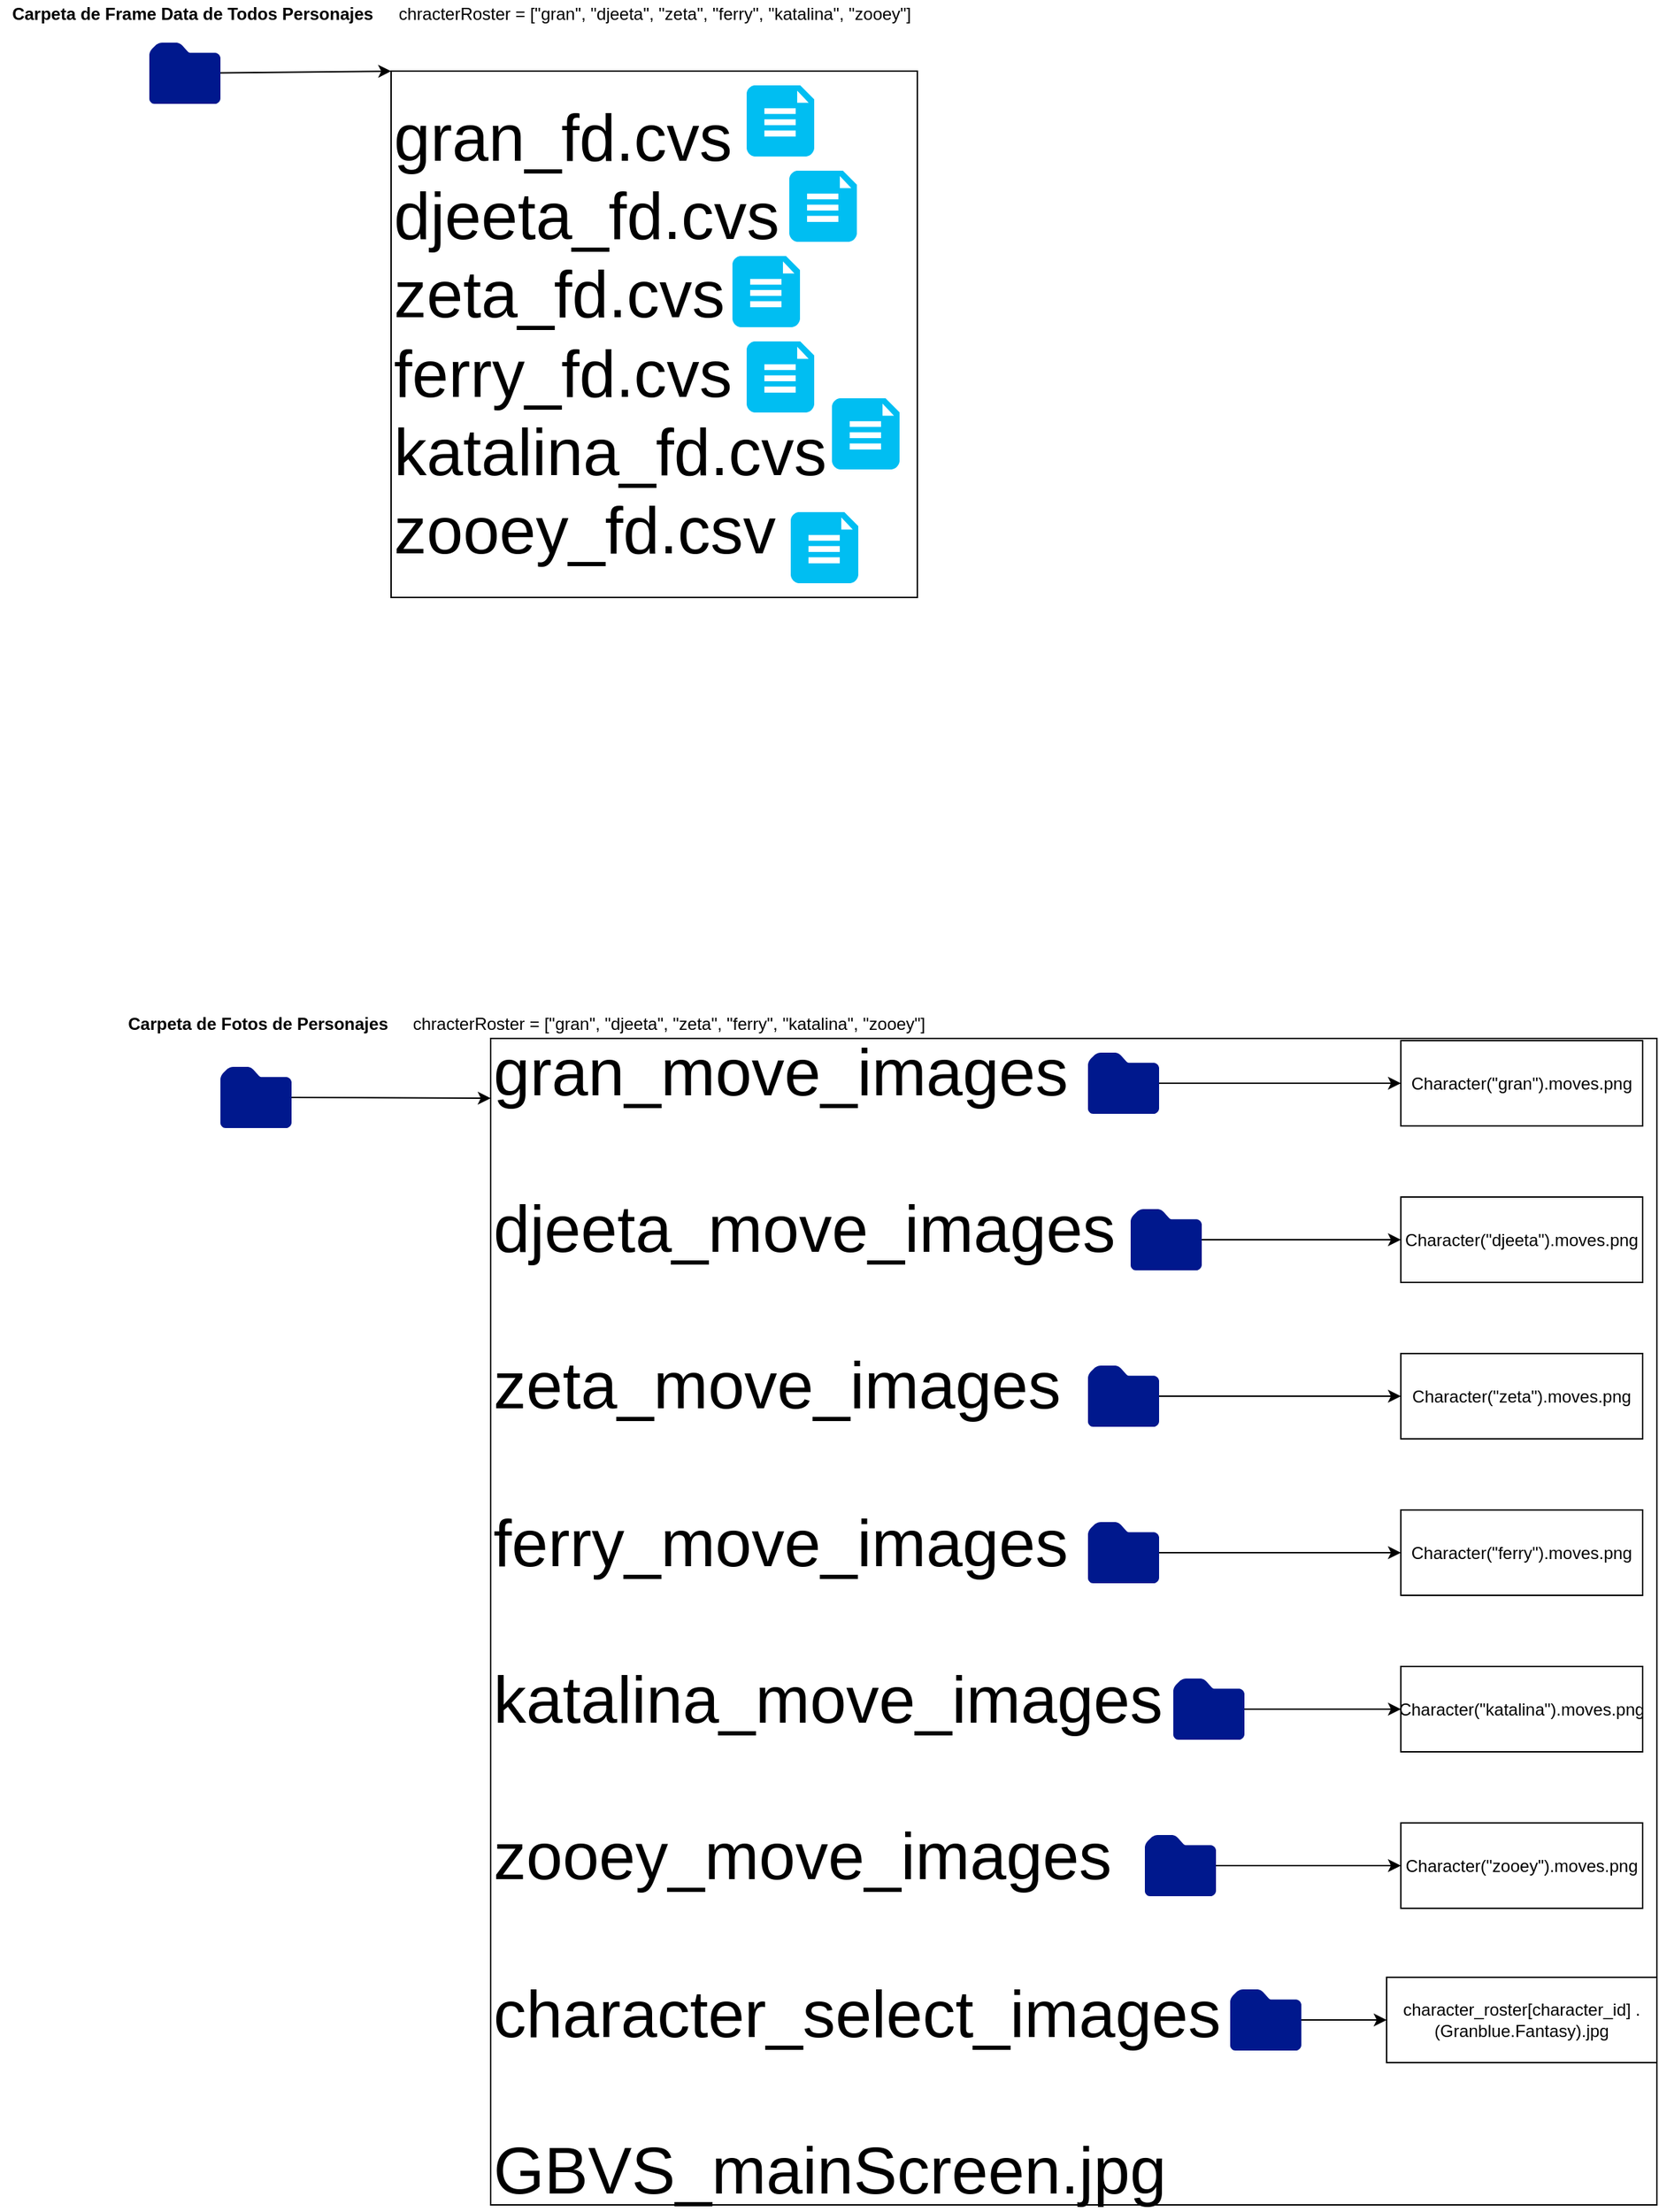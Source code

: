 <mxfile version="14.6.0" type="github">
  <diagram id="nbhcu0MmIbXkWlSyhZsp" name="Page-1">
    <mxGraphModel dx="1673" dy="931" grid="1" gridSize="10" guides="1" tooltips="1" connect="1" arrows="1" fold="1" page="1" pageScale="1" pageWidth="850" pageHeight="1100" math="0" shadow="0">
      <root>
        <mxCell id="0" />
        <mxCell id="1" parent="0" />
        <mxCell id="EpFmT0ryAusN3MEgj6C2-1" value="" style="aspect=fixed;pointerEvents=1;shadow=0;dashed=0;html=1;strokeColor=none;labelPosition=center;verticalLabelPosition=bottom;verticalAlign=top;align=center;fillColor=#00188D;shape=mxgraph.mscae.enterprise.folder" vertex="1" parent="1">
          <mxGeometry x="130" y="170" width="50" height="43" as="geometry" />
        </mxCell>
        <mxCell id="EpFmT0ryAusN3MEgj6C2-2" value="chracterRoster = [&quot;gran&quot;, &quot;djeeta&quot;, &quot;zeta&quot;, &quot;ferry&quot;, &quot;katalina&quot;, &quot;zooey&quot;]" style="text;html=1;align=center;verticalAlign=middle;resizable=0;points=[];autosize=1;strokeColor=none;" vertex="1" parent="1">
          <mxGeometry x="300" y="140" width="370" height="20" as="geometry" />
        </mxCell>
        <mxCell id="EpFmT0ryAusN3MEgj6C2-3" value="" style="endArrow=classic;html=1;" edge="1" parent="1" source="EpFmT0ryAusN3MEgj6C2-1">
          <mxGeometry width="50" height="50" relative="1" as="geometry">
            <mxPoint x="250" y="240" as="sourcePoint" />
            <mxPoint x="300" y="190" as="targetPoint" />
          </mxGeometry>
        </mxCell>
        <mxCell id="EpFmT0ryAusN3MEgj6C2-4" value="&lt;div style=&quot;font-size: 46px&quot;&gt;&lt;font style=&quot;font-size: 46px&quot;&gt;gran_fd.cvs&lt;/font&gt;&lt;/div&gt;&lt;div style=&quot;font-size: 46px&quot;&gt;&lt;font style=&quot;font-size: 46px&quot;&gt;djeeta_fd.cvs&lt;/font&gt;&lt;/div&gt;&lt;div style=&quot;font-size: 46px&quot;&gt;&lt;font style=&quot;font-size: 46px&quot;&gt;zeta_fd.cvs&lt;/font&gt;&lt;/div&gt;&lt;div style=&quot;font-size: 46px&quot;&gt;&lt;font style=&quot;font-size: 46px&quot;&gt;ferry_fd.cvs&lt;/font&gt;&lt;/div&gt;&lt;div style=&quot;font-size: 46px&quot;&gt;&lt;font style=&quot;font-size: 46px&quot;&gt;katalina_fd.cvs&lt;/font&gt;&lt;/div&gt;&lt;div style=&quot;font-size: 46px&quot;&gt;&lt;font style=&quot;font-size: 46px&quot;&gt;zooey_fd.csv&lt;br&gt;&lt;/font&gt;&lt;/div&gt;" style="whiteSpace=wrap;html=1;aspect=fixed;align=left;" vertex="1" parent="1">
          <mxGeometry x="300" y="190" width="370" height="370" as="geometry" />
        </mxCell>
        <mxCell id="EpFmT0ryAusN3MEgj6C2-7" value="" style="verticalLabelPosition=bottom;html=1;verticalAlign=top;align=center;strokeColor=none;fillColor=#00BEF2;shape=mxgraph.azure.file_2;pointerEvents=1;" vertex="1" parent="1">
          <mxGeometry x="550" y="200" width="47.5" height="50" as="geometry" />
        </mxCell>
        <mxCell id="EpFmT0ryAusN3MEgj6C2-8" value="" style="verticalLabelPosition=bottom;html=1;verticalAlign=top;align=center;strokeColor=none;fillColor=#00BEF2;shape=mxgraph.azure.file_2;pointerEvents=1;" vertex="1" parent="1">
          <mxGeometry x="580" y="260" width="47.5" height="50" as="geometry" />
        </mxCell>
        <mxCell id="EpFmT0ryAusN3MEgj6C2-9" value="" style="verticalLabelPosition=bottom;html=1;verticalAlign=top;align=center;strokeColor=none;fillColor=#00BEF2;shape=mxgraph.azure.file_2;pointerEvents=1;" vertex="1" parent="1">
          <mxGeometry x="540" y="320" width="47.5" height="50" as="geometry" />
        </mxCell>
        <mxCell id="EpFmT0ryAusN3MEgj6C2-10" value="" style="verticalLabelPosition=bottom;html=1;verticalAlign=top;align=center;strokeColor=none;fillColor=#00BEF2;shape=mxgraph.azure.file_2;pointerEvents=1;" vertex="1" parent="1">
          <mxGeometry x="550" y="380" width="47.5" height="50" as="geometry" />
        </mxCell>
        <mxCell id="EpFmT0ryAusN3MEgj6C2-11" value="" style="verticalLabelPosition=bottom;html=1;verticalAlign=top;align=center;strokeColor=none;fillColor=#00BEF2;shape=mxgraph.azure.file_2;pointerEvents=1;" vertex="1" parent="1">
          <mxGeometry x="610" y="420" width="47.5" height="50" as="geometry" />
        </mxCell>
        <mxCell id="EpFmT0ryAusN3MEgj6C2-12" value="" style="verticalLabelPosition=bottom;html=1;verticalAlign=top;align=center;strokeColor=none;fillColor=#00BEF2;shape=mxgraph.azure.file_2;pointerEvents=1;" vertex="1" parent="1">
          <mxGeometry x="581" y="500" width="47.5" height="50" as="geometry" />
        </mxCell>
        <mxCell id="EpFmT0ryAusN3MEgj6C2-13" value="&lt;b&gt;Carpeta de Frame Data de Todos Personajes&lt;/b&gt;" style="text;html=1;align=center;verticalAlign=middle;resizable=0;points=[];autosize=1;strokeColor=none;" vertex="1" parent="1">
          <mxGeometry x="25" y="140" width="270" height="20" as="geometry" />
        </mxCell>
        <mxCell id="EpFmT0ryAusN3MEgj6C2-14" value="" style="aspect=fixed;pointerEvents=1;shadow=0;dashed=0;html=1;strokeColor=none;labelPosition=center;verticalLabelPosition=bottom;verticalAlign=top;align=center;fillColor=#00188D;shape=mxgraph.mscae.enterprise.folder" vertex="1" parent="1">
          <mxGeometry x="180" y="890" width="50" height="43" as="geometry" />
        </mxCell>
        <mxCell id="EpFmT0ryAusN3MEgj6C2-15" value="&lt;b&gt;Carpeta de Fotos de Personajes&lt;br&gt;&lt;/b&gt;" style="text;html=1;align=center;verticalAlign=middle;resizable=0;points=[];autosize=1;strokeColor=none;" vertex="1" parent="1">
          <mxGeometry x="106" y="850" width="200" height="20" as="geometry" />
        </mxCell>
        <mxCell id="EpFmT0ryAusN3MEgj6C2-16" value="" style="endArrow=classic;html=1;exitX=1;exitY=0.5;exitDx=0;exitDy=0;exitPerimeter=0;" edge="1" parent="1" source="EpFmT0ryAusN3MEgj6C2-14">
          <mxGeometry width="50" height="50" relative="1" as="geometry">
            <mxPoint x="420" y="910" as="sourcePoint" />
            <mxPoint x="370" y="912" as="targetPoint" />
          </mxGeometry>
        </mxCell>
        <mxCell id="EpFmT0ryAusN3MEgj6C2-17" value="&lt;div style=&quot;font-size: 46px&quot; align=&quot;left&quot;&gt;&lt;font style=&quot;font-size: 46px&quot;&gt;gran_move_images&lt;/font&gt;&lt;/div&gt;&lt;div style=&quot;font-size: 46px&quot; align=&quot;left&quot;&gt;&lt;font style=&quot;font-size: 46px&quot;&gt;&lt;br&gt;&lt;/font&gt;&lt;/div&gt;&lt;div style=&quot;font-size: 46px&quot; align=&quot;left&quot;&gt;&lt;font style=&quot;font-size: 46px&quot;&gt;djeeta_move_images&lt;/font&gt;&lt;/div&gt;&lt;div style=&quot;font-size: 46px&quot; align=&quot;left&quot;&gt;&lt;font style=&quot;font-size: 46px&quot;&gt;&lt;/font&gt;&lt;br&gt;&lt;div style=&quot;font-size: 46px&quot; align=&quot;left&quot;&gt;&lt;font style=&quot;font-size: 46px&quot;&gt;zeta_move_images&lt;/font&gt;&lt;/div&gt;&lt;div style=&quot;font-size: 46px&quot; align=&quot;left&quot;&gt;&lt;font style=&quot;font-size: 46px&quot;&gt;&lt;/font&gt;&lt;br&gt;&lt;div style=&quot;font-size: 46px&quot; align=&quot;left&quot;&gt;&lt;font style=&quot;font-size: 46px&quot;&gt;ferry_move_images&lt;/font&gt;&lt;/div&gt;&lt;div style=&quot;font-size: 46px&quot; align=&quot;left&quot;&gt;&lt;font style=&quot;font-size: 46px&quot;&gt;&lt;/font&gt;&lt;br&gt;&lt;div style=&quot;font-size: 46px&quot; align=&quot;left&quot;&gt;&lt;font style=&quot;font-size: 46px&quot;&gt;katalina_move_images&lt;/font&gt;&lt;/div&gt;&lt;div style=&quot;font-size: 46px&quot; align=&quot;left&quot;&gt;&lt;font style=&quot;font-size: 46px&quot;&gt;&lt;/font&gt;&lt;br&gt;&lt;div style=&quot;font-size: 46px&quot; align=&quot;left&quot;&gt;&lt;font style=&quot;font-size: 46px&quot;&gt;zooey_move_images&lt;/font&gt;&lt;/div&gt;&lt;div style=&quot;font-size: 46px&quot; align=&quot;left&quot;&gt;&lt;font style=&quot;font-size: 46px&quot;&gt;&lt;br&gt;&lt;/font&gt;&lt;/div&gt;&lt;div style=&quot;font-size: 46px&quot; align=&quot;left&quot;&gt;&lt;font style=&quot;font-size: 46px&quot;&gt;character_select_images&lt;/font&gt;&lt;/div&gt;&lt;div style=&quot;font-size: 46px&quot; align=&quot;left&quot;&gt;&lt;font style=&quot;font-size: 46px&quot;&gt;&lt;br&gt;&lt;/font&gt;&lt;/div&gt;GBVS_mainScreen.jpg&lt;/div&gt;&lt;/div&gt;&lt;/div&gt;&lt;/div&gt;" style="whiteSpace=wrap;html=1;aspect=fixed;align=left;" vertex="1" parent="1">
          <mxGeometry x="370" y="870" width="820" height="820" as="geometry" />
        </mxCell>
        <mxCell id="EpFmT0ryAusN3MEgj6C2-18" value="" style="aspect=fixed;pointerEvents=1;shadow=0;dashed=0;html=1;strokeColor=none;labelPosition=center;verticalLabelPosition=bottom;verticalAlign=top;align=center;fillColor=#00188D;shape=mxgraph.mscae.enterprise.folder" vertex="1" parent="1">
          <mxGeometry x="790" y="880" width="50" height="43" as="geometry" />
        </mxCell>
        <mxCell id="EpFmT0ryAusN3MEgj6C2-30" style="edgeStyle=orthogonalEdgeStyle;rounded=0;orthogonalLoop=1;jettySize=auto;html=1;" edge="1" parent="1" source="EpFmT0ryAusN3MEgj6C2-19" target="EpFmT0ryAusN3MEgj6C2-28">
          <mxGeometry relative="1" as="geometry" />
        </mxCell>
        <mxCell id="EpFmT0ryAusN3MEgj6C2-19" value="" style="aspect=fixed;pointerEvents=1;shadow=0;dashed=0;html=1;strokeColor=none;labelPosition=center;verticalLabelPosition=bottom;verticalAlign=top;align=center;fillColor=#00188D;shape=mxgraph.mscae.enterprise.folder" vertex="1" parent="1">
          <mxGeometry x="820" y="990" width="50" height="43" as="geometry" />
        </mxCell>
        <mxCell id="EpFmT0ryAusN3MEgj6C2-32" style="edgeStyle=orthogonalEdgeStyle;rounded=0;orthogonalLoop=1;jettySize=auto;html=1;" edge="1" parent="1" source="EpFmT0ryAusN3MEgj6C2-20" target="EpFmT0ryAusN3MEgj6C2-31">
          <mxGeometry relative="1" as="geometry" />
        </mxCell>
        <mxCell id="EpFmT0ryAusN3MEgj6C2-20" value="" style="aspect=fixed;pointerEvents=1;shadow=0;dashed=0;html=1;strokeColor=none;labelPosition=center;verticalLabelPosition=bottom;verticalAlign=top;align=center;fillColor=#00188D;shape=mxgraph.mscae.enterprise.folder" vertex="1" parent="1">
          <mxGeometry x="790" y="1100" width="50" height="43" as="geometry" />
        </mxCell>
        <mxCell id="EpFmT0ryAusN3MEgj6C2-34" style="edgeStyle=orthogonalEdgeStyle;rounded=0;orthogonalLoop=1;jettySize=auto;html=1;entryX=0;entryY=0.5;entryDx=0;entryDy=0;" edge="1" parent="1" source="EpFmT0ryAusN3MEgj6C2-21" target="EpFmT0ryAusN3MEgj6C2-33">
          <mxGeometry relative="1" as="geometry" />
        </mxCell>
        <mxCell id="EpFmT0ryAusN3MEgj6C2-21" value="" style="aspect=fixed;pointerEvents=1;shadow=0;dashed=0;html=1;strokeColor=none;labelPosition=center;verticalLabelPosition=bottom;verticalAlign=top;align=center;fillColor=#00188D;shape=mxgraph.mscae.enterprise.folder" vertex="1" parent="1">
          <mxGeometry x="790" y="1210" width="50" height="43" as="geometry" />
        </mxCell>
        <mxCell id="EpFmT0ryAusN3MEgj6C2-36" style="edgeStyle=orthogonalEdgeStyle;rounded=0;orthogonalLoop=1;jettySize=auto;html=1;" edge="1" parent="1" source="EpFmT0ryAusN3MEgj6C2-22" target="EpFmT0ryAusN3MEgj6C2-35">
          <mxGeometry relative="1" as="geometry" />
        </mxCell>
        <mxCell id="EpFmT0ryAusN3MEgj6C2-22" value="" style="aspect=fixed;pointerEvents=1;shadow=0;dashed=0;html=1;strokeColor=none;labelPosition=center;verticalLabelPosition=bottom;verticalAlign=top;align=center;fillColor=#00188D;shape=mxgraph.mscae.enterprise.folder" vertex="1" parent="1">
          <mxGeometry x="850" y="1320" width="50" height="43" as="geometry" />
        </mxCell>
        <mxCell id="EpFmT0ryAusN3MEgj6C2-38" style="edgeStyle=orthogonalEdgeStyle;rounded=0;orthogonalLoop=1;jettySize=auto;html=1;" edge="1" parent="1" source="EpFmT0ryAusN3MEgj6C2-23" target="EpFmT0ryAusN3MEgj6C2-37">
          <mxGeometry relative="1" as="geometry" />
        </mxCell>
        <mxCell id="EpFmT0ryAusN3MEgj6C2-23" value="" style="aspect=fixed;pointerEvents=1;shadow=0;dashed=0;html=1;strokeColor=none;labelPosition=center;verticalLabelPosition=bottom;verticalAlign=top;align=center;fillColor=#00188D;shape=mxgraph.mscae.enterprise.folder" vertex="1" parent="1">
          <mxGeometry x="830" y="1430" width="50" height="43" as="geometry" />
        </mxCell>
        <mxCell id="EpFmT0ryAusN3MEgj6C2-24" value="" style="endArrow=classic;html=1;exitX=1;exitY=0.5;exitDx=0;exitDy=0;exitPerimeter=0;" edge="1" parent="1" source="EpFmT0ryAusN3MEgj6C2-18" target="EpFmT0ryAusN3MEgj6C2-26">
          <mxGeometry width="50" height="50" relative="1" as="geometry">
            <mxPoint x="940" y="1080" as="sourcePoint" />
            <mxPoint x="1010" y="990" as="targetPoint" />
          </mxGeometry>
        </mxCell>
        <mxCell id="EpFmT0ryAusN3MEgj6C2-26" value="Character(&quot;gran&quot;).moves.png" style="rounded=0;whiteSpace=wrap;html=1;" vertex="1" parent="1">
          <mxGeometry x="1010" y="871.5" width="170" height="60" as="geometry" />
        </mxCell>
        <mxCell id="EpFmT0ryAusN3MEgj6C2-28" value="Character(&quot;djeeta&quot;).moves.png" style="rounded=0;whiteSpace=wrap;html=1;" vertex="1" parent="1">
          <mxGeometry x="1010" y="981.5" width="170" height="60" as="geometry" />
        </mxCell>
        <mxCell id="EpFmT0ryAusN3MEgj6C2-31" value="Character(&quot;zeta&quot;).moves.png" style="rounded=0;whiteSpace=wrap;html=1;" vertex="1" parent="1">
          <mxGeometry x="1010" y="1091.5" width="170" height="60" as="geometry" />
        </mxCell>
        <mxCell id="EpFmT0ryAusN3MEgj6C2-33" value="&lt;div&gt;Character(&quot;ferry&quot;).moves.png&lt;/div&gt;" style="rounded=0;whiteSpace=wrap;html=1;" vertex="1" parent="1">
          <mxGeometry x="1010" y="1201.5" width="170" height="60" as="geometry" />
        </mxCell>
        <mxCell id="EpFmT0ryAusN3MEgj6C2-35" value="Character(&quot;katalina&quot;).moves.png" style="rounded=0;whiteSpace=wrap;html=1;" vertex="1" parent="1">
          <mxGeometry x="1010" y="1311.5" width="170" height="60" as="geometry" />
        </mxCell>
        <mxCell id="EpFmT0ryAusN3MEgj6C2-37" value="Character(&quot;zooey&quot;).moves.png" style="rounded=0;whiteSpace=wrap;html=1;" vertex="1" parent="1">
          <mxGeometry x="1010" y="1421.5" width="170" height="60" as="geometry" />
        </mxCell>
        <mxCell id="EpFmT0ryAusN3MEgj6C2-45" value="" style="aspect=fixed;pointerEvents=1;shadow=0;dashed=0;html=1;strokeColor=none;labelPosition=center;verticalLabelPosition=bottom;verticalAlign=top;align=center;fillColor=#00188D;shape=mxgraph.mscae.enterprise.folder" vertex="1" parent="1">
          <mxGeometry x="890" y="1538.5" width="50" height="43" as="geometry" />
        </mxCell>
        <mxCell id="EpFmT0ryAusN3MEgj6C2-46" value="" style="endArrow=classic;html=1;exitX=1;exitY=0.5;exitDx=0;exitDy=0;exitPerimeter=0;entryX=0;entryY=0.5;entryDx=0;entryDy=0;" edge="1" parent="1" source="EpFmT0ryAusN3MEgj6C2-45" target="EpFmT0ryAusN3MEgj6C2-48">
          <mxGeometry width="50" height="50" relative="1" as="geometry">
            <mxPoint x="970" y="1630" as="sourcePoint" />
            <mxPoint x="1140" y="1612" as="targetPoint" />
          </mxGeometry>
        </mxCell>
        <mxCell id="EpFmT0ryAusN3MEgj6C2-48" value="character_roster[character_id] .(Granblue.Fantasy).jpg" style="rounded=0;whiteSpace=wrap;html=1;" vertex="1" parent="1">
          <mxGeometry x="1000" y="1530" width="190" height="60" as="geometry" />
        </mxCell>
        <mxCell id="EpFmT0ryAusN3MEgj6C2-49" value="chracterRoster = [&quot;gran&quot;, &quot;djeeta&quot;, &quot;zeta&quot;, &quot;ferry&quot;, &quot;katalina&quot;, &quot;zooey&quot;]" style="text;html=1;align=center;verticalAlign=middle;resizable=0;points=[];autosize=1;strokeColor=none;" vertex="1" parent="1">
          <mxGeometry x="310" y="850" width="370" height="20" as="geometry" />
        </mxCell>
      </root>
    </mxGraphModel>
  </diagram>
</mxfile>
